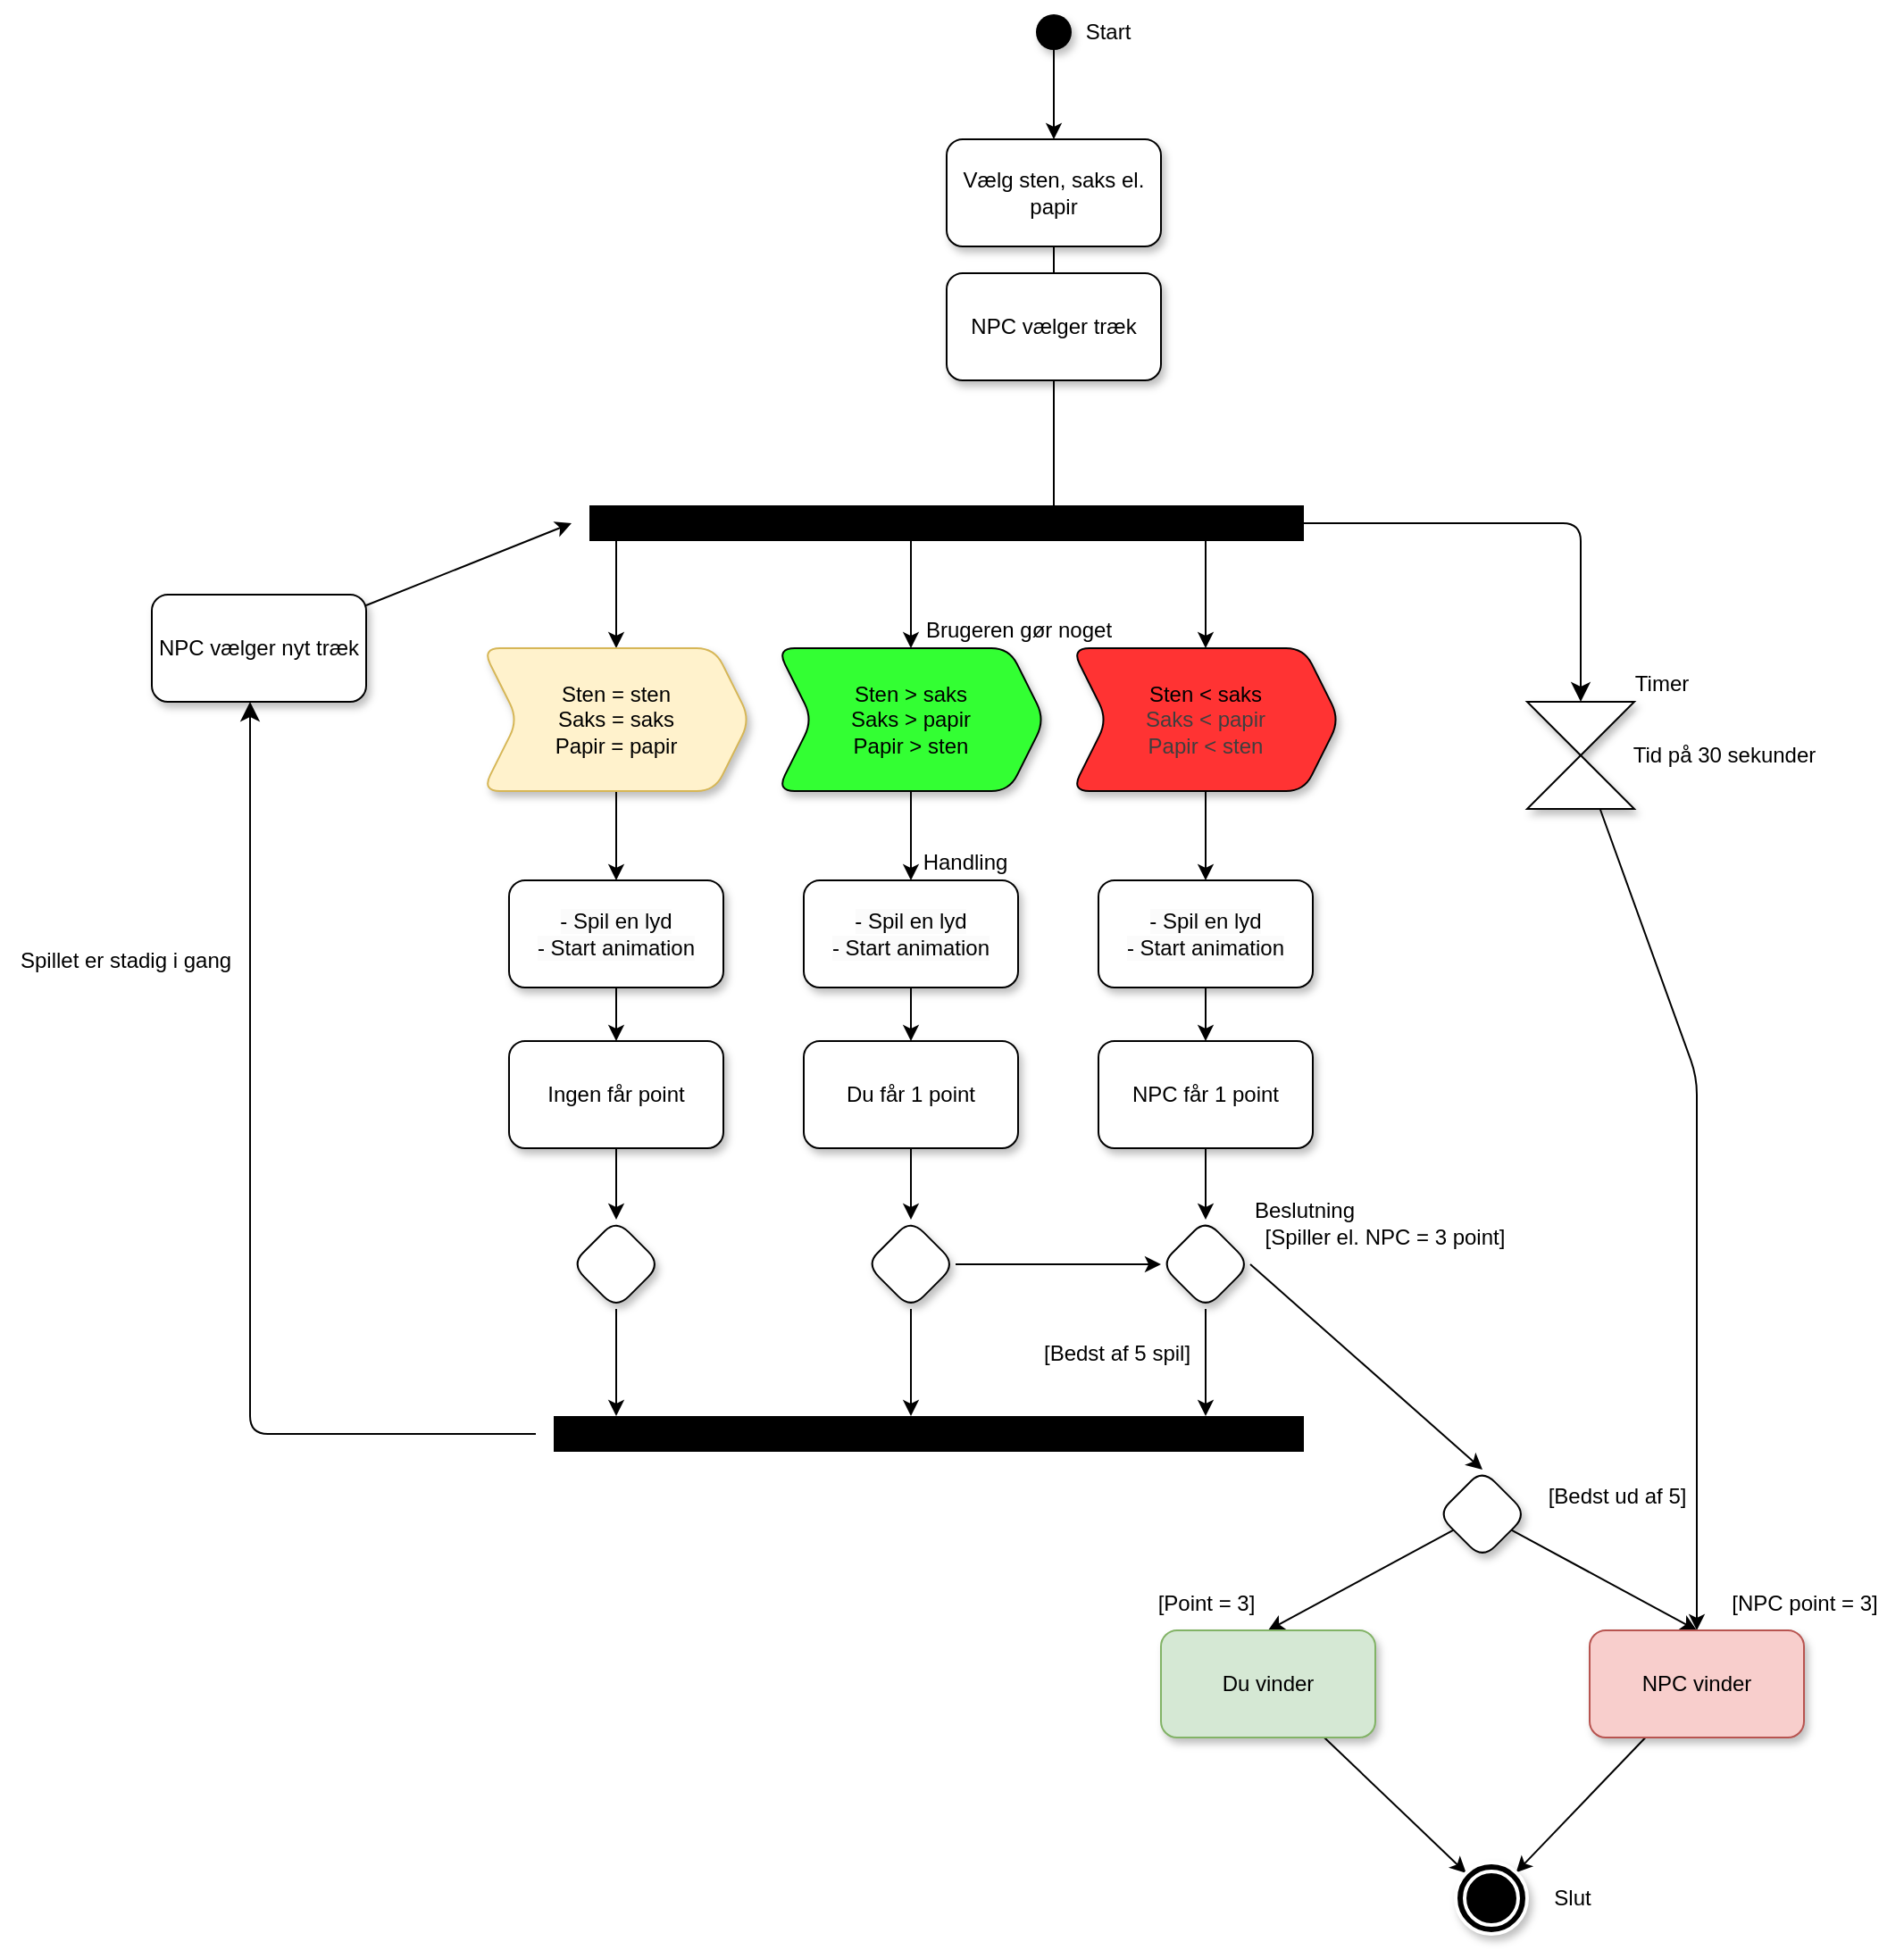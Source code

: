 <mxfile>
    <diagram id="Q45twDarrOkqmXMKoJp_" name="Page-1">
        <mxGraphModel dx="964" dy="2093" grid="1" gridSize="10" guides="1" tooltips="1" connect="1" arrows="1" fold="1" page="1" pageScale="1" pageWidth="827" pageHeight="1169" math="0" shadow="0">
            <root>
                <mxCell id="0"/>
                <mxCell id="1" parent="0"/>
                <mxCell id="3" style="edgeStyle=none;html=1;entryX=0.5;entryY=0;entryDx=0;entryDy=0;strokeColor=default;strokeWidth=1;startArrow=none;startFill=0;endArrow=classic;endFill=1;rounded=1;" edge="1" parent="1" source="5" target="25">
                    <mxGeometry relative="1" as="geometry"/>
                </mxCell>
                <mxCell id="4" style="edgeStyle=none;html=1;strokeColor=default;strokeWidth=1;startArrow=none;startFill=0;endArrow=classic;endFill=1;entryX=0.5;entryY=0;entryDx=0;entryDy=0;rounded=1;" edge="1" parent="1" target="5">
                    <mxGeometry relative="1" as="geometry">
                        <mxPoint x="690" y="-170" as="targetPoint"/>
                        <mxPoint x="660" y="-200" as="sourcePoint"/>
                    </mxGeometry>
                </mxCell>
                <mxCell id="5" value="Sten &amp;gt; saks&lt;div&gt;Saks &amp;gt; papir&lt;/div&gt;&lt;div&gt;Papir &amp;gt; sten&lt;/div&gt;" style="shape=step;perimeter=stepPerimeter;whiteSpace=wrap;html=1;fixedSize=1;shadow=1;rounded=1;fillColor=#33FF33;" vertex="1" parent="1">
                    <mxGeometry x="585" y="-140" width="150" height="80" as="geometry"/>
                </mxCell>
                <mxCell id="6" style="edgeStyle=none;html=1;strokeColor=default;strokeWidth=1;endArrow=classic;endFill=1;startArrow=none;startFill=0;entryX=0.5;entryY=0;entryDx=0;entryDy=0;rounded=1;" edge="1" parent="1" source="7" target="42">
                    <mxGeometry relative="1" as="geometry">
                        <mxPoint x="740" y="-335" as="targetPoint"/>
                    </mxGeometry>
                </mxCell>
                <mxCell id="7" value="" style="shape=waypoint;size=6;pointerEvents=1;points=[];fillColor=default;resizable=0;rotatable=0;perimeter=centerPerimeter;snapToPoint=1;shadow=1;strokeWidth=8;rounded=1;" vertex="1" parent="1">
                    <mxGeometry x="730" y="-495" width="20" height="20" as="geometry"/>
                </mxCell>
                <mxCell id="8" value="" style="edgeStyle=none;orthogonalLoop=1;jettySize=auto;html=1;strokeColor=default;endArrow=none;endFill=0;strokeWidth=20;rounded=1;" edge="1" parent="1">
                    <mxGeometry width="80" relative="1" as="geometry">
                        <mxPoint x="480" y="-210" as="sourcePoint"/>
                        <mxPoint x="880" y="-210" as="targetPoint"/>
                        <Array as="points"/>
                    </mxGeometry>
                </mxCell>
                <mxCell id="9" value="" style="edgeStyle=none;orthogonalLoop=1;jettySize=auto;html=1;strokeColor=default;endArrow=none;endFill=0;strokeWidth=20;rounded=1;" edge="1" parent="1">
                    <mxGeometry width="80" relative="1" as="geometry">
                        <mxPoint x="460" y="300" as="sourcePoint"/>
                        <mxPoint x="880" y="300" as="targetPoint"/>
                        <Array as="points"/>
                    </mxGeometry>
                </mxCell>
                <mxCell id="10" style="edgeStyle=none;html=1;entryX=0.5;entryY=0;entryDx=0;entryDy=0;strokeColor=default;strokeWidth=1;startArrow=none;startFill=0;endArrow=classic;endFill=1;rounded=1;" edge="1" parent="1" source="11" target="13">
                    <mxGeometry relative="1" as="geometry"/>
                </mxCell>
                <mxCell id="11" value="&lt;span style=&quot;color: rgb(0, 0, 0); font-family: Helvetica; font-size: 12px; font-style: normal; font-variant-ligatures: normal; font-variant-caps: normal; font-weight: 400; letter-spacing: normal; orphans: 2; text-align: center; text-indent: 0px; text-transform: none; widows: 2; word-spacing: 0px; -webkit-text-stroke-width: 0px; background-color: rgb(251, 251, 251); text-decoration-thickness: initial; text-decoration-style: initial; text-decoration-color: initial; float: none; display: inline !important;&quot;&gt;- Spil en lyd&lt;/span&gt;&lt;br style=&quot;border-color: var(--border-color); color: rgb(0, 0, 0); font-family: Helvetica; font-size: 12px; font-style: normal; font-variant-ligatures: normal; font-variant-caps: normal; font-weight: 400; letter-spacing: normal; orphans: 2; text-align: center; text-indent: 0px; text-transform: none; widows: 2; word-spacing: 0px; -webkit-text-stroke-width: 0px; background-color: rgb(251, 251, 251); text-decoration-thickness: initial; text-decoration-style: initial; text-decoration-color: initial;&quot;&gt;&lt;span style=&quot;color: rgb(0, 0, 0); font-family: Helvetica; font-size: 12px; font-style: normal; font-variant-ligatures: normal; font-variant-caps: normal; font-weight: 400; letter-spacing: normal; orphans: 2; text-align: center; text-indent: 0px; text-transform: none; widows: 2; word-spacing: 0px; -webkit-text-stroke-width: 0px; background-color: rgb(251, 251, 251); text-decoration-thickness: initial; text-decoration-style: initial; text-decoration-color: initial; float: none; display: inline !important;&quot;&gt;- Start animation&lt;/span&gt;" style="rounded=1;whiteSpace=wrap;html=1;shadow=1;" vertex="1" parent="1">
                    <mxGeometry x="765" y="-10" width="120" height="60" as="geometry"/>
                </mxCell>
                <mxCell id="12" style="edgeStyle=none;html=1;strokeColor=default;strokeWidth=1;startArrow=none;startFill=0;endArrow=classic;endFill=1;entryX=0.5;entryY=0;entryDx=0;entryDy=0;rounded=1;" edge="1" parent="1" source="13" target="18">
                    <mxGeometry relative="1" as="geometry">
                        <mxPoint x="825" y="190" as="targetPoint"/>
                    </mxGeometry>
                </mxCell>
                <mxCell id="13" value="NPC får 1 point" style="rounded=1;whiteSpace=wrap;html=1;shadow=1;" vertex="1" parent="1">
                    <mxGeometry x="765" y="80" width="120" height="60" as="geometry"/>
                </mxCell>
                <mxCell id="14" style="edgeStyle=none;html=1;entryX=0.5;entryY=0;entryDx=0;entryDy=0;strokeColor=default;strokeWidth=1;startArrow=none;startFill=0;endArrow=classic;endFill=1;rounded=1;" edge="1" parent="1" source="16" target="11">
                    <mxGeometry relative="1" as="geometry"/>
                </mxCell>
                <mxCell id="15" style="edgeStyle=none;html=1;strokeColor=default;strokeWidth=1;startArrow=none;startFill=0;endArrow=classic;endFill=1;entryX=0.5;entryY=0;entryDx=0;entryDy=0;rounded=1;" edge="1" parent="1" target="16">
                    <mxGeometry relative="1" as="geometry">
                        <mxPoint x="825" y="-200" as="targetPoint"/>
                        <mxPoint x="825" y="-200" as="sourcePoint"/>
                    </mxGeometry>
                </mxCell>
                <mxCell id="16" value="&lt;span style=&quot;color: rgb(0, 0, 0);&quot;&gt;Sten &amp;lt; saks&lt;/span&gt;&lt;div style=&quot;color: rgb(63, 63, 63); scrollbar-color: rgb(226, 226, 226) rgb(251, 251, 251);&quot;&gt;Saks &amp;lt; papir&lt;/div&gt;&lt;div style=&quot;color: rgb(63, 63, 63); scrollbar-color: rgb(226, 226, 226) rgb(251, 251, 251);&quot;&gt;Papir &amp;lt; sten&lt;/div&gt;" style="shape=step;perimeter=stepPerimeter;whiteSpace=wrap;html=1;fixedSize=1;shadow=1;rounded=1;fillColor=#FF3333;" vertex="1" parent="1">
                    <mxGeometry x="750" y="-140" width="150" height="80" as="geometry"/>
                </mxCell>
                <mxCell id="17" style="edgeStyle=none;html=1;strokeColor=default;strokeWidth=1;startArrow=none;startFill=0;endArrow=classic;endFill=1;rounded=1;" edge="1" parent="1" source="18">
                    <mxGeometry relative="1" as="geometry">
                        <mxPoint x="825" y="290" as="targetPoint"/>
                    </mxGeometry>
                </mxCell>
                <mxCell id="66" style="edgeStyle=none;html=1;exitX=1;exitY=0.5;exitDx=0;exitDy=0;entryX=0.5;entryY=0;entryDx=0;entryDy=0;" edge="1" parent="1" source="18" target="20">
                    <mxGeometry relative="1" as="geometry"/>
                </mxCell>
                <mxCell id="18" value="" style="rhombus;whiteSpace=wrap;html=1;shadow=1;rounded=1;" vertex="1" parent="1">
                    <mxGeometry x="800" y="180" width="50" height="50" as="geometry"/>
                </mxCell>
                <mxCell id="63" style="edgeStyle=none;html=1;" edge="1" parent="1" source="19" target="21">
                    <mxGeometry relative="1" as="geometry">
                        <Array as="points">
                            <mxPoint x="1100" y="100"/>
                        </Array>
                    </mxGeometry>
                </mxCell>
                <mxCell id="19" value="" style="shape=collate;whiteSpace=wrap;html=1;shadow=1;rounded=1;" vertex="1" parent="1">
                    <mxGeometry x="1005" y="-110" width="60" height="60" as="geometry"/>
                </mxCell>
                <mxCell id="59" style="edgeStyle=none;html=1;entryX=0.5;entryY=0;entryDx=0;entryDy=0;" edge="1" parent="1" source="20" target="22">
                    <mxGeometry relative="1" as="geometry"/>
                </mxCell>
                <mxCell id="60" style="edgeStyle=none;html=1;entryX=0.5;entryY=0;entryDx=0;entryDy=0;" edge="1" parent="1" source="20" target="21">
                    <mxGeometry relative="1" as="geometry"/>
                </mxCell>
                <mxCell id="20" value="" style="rhombus;whiteSpace=wrap;html=1;shadow=1;rounded=1;" vertex="1" parent="1">
                    <mxGeometry x="955" y="320" width="50" height="50" as="geometry"/>
                </mxCell>
                <mxCell id="65" style="edgeStyle=none;html=1;" edge="1" parent="1" source="21" target="23">
                    <mxGeometry relative="1" as="geometry"/>
                </mxCell>
                <mxCell id="21" value="NPC vinder" style="rounded=1;whiteSpace=wrap;html=1;shadow=1;fillColor=#f8cecc;strokeColor=#b85450;" vertex="1" parent="1">
                    <mxGeometry x="1040" y="410" width="120" height="60" as="geometry"/>
                </mxCell>
                <mxCell id="64" style="edgeStyle=none;html=1;entryX=0;entryY=0;entryDx=0;entryDy=0;" edge="1" parent="1" source="22" target="23">
                    <mxGeometry relative="1" as="geometry"/>
                </mxCell>
                <mxCell id="22" value="Du vinder" style="rounded=1;whiteSpace=wrap;html=1;shadow=1;fillColor=#d5e8d4;strokeColor=#82b366;" vertex="1" parent="1">
                    <mxGeometry x="800" y="410" width="120" height="60" as="geometry"/>
                </mxCell>
                <mxCell id="23" value="" style="ellipse;shape=doubleEllipse;whiteSpace=wrap;html=1;aspect=fixed;shadow=1;strokeWidth=2;fillColor=#000000;strokeColor=#FFFFFF;rounded=1;" vertex="1" parent="1">
                    <mxGeometry x="965" y="540" width="40" height="40" as="geometry"/>
                </mxCell>
                <mxCell id="24" style="edgeStyle=none;html=1;strokeColor=default;strokeWidth=1;startArrow=none;startFill=0;endArrow=classic;endFill=1;entryX=0.5;entryY=0;entryDx=0;entryDy=0;rounded=1;" edge="1" parent="1" source="25" target="27">
                    <mxGeometry relative="1" as="geometry"/>
                </mxCell>
                <mxCell id="25" value="&lt;span style=&quot;color: rgb(0, 0, 0); font-family: Helvetica; font-size: 12px; font-style: normal; font-variant-ligatures: normal; font-variant-caps: normal; font-weight: 400; letter-spacing: normal; orphans: 2; text-align: center; text-indent: 0px; text-transform: none; widows: 2; word-spacing: 0px; -webkit-text-stroke-width: 0px; background-color: rgb(251, 251, 251); text-decoration-thickness: initial; text-decoration-style: initial; text-decoration-color: initial; float: none; display: inline !important;&quot;&gt;- Spil en lyd&lt;/span&gt;&lt;br style=&quot;border-color: var(--border-color); color: rgb(0, 0, 0); font-family: Helvetica; font-size: 12px; font-style: normal; font-variant-ligatures: normal; font-variant-caps: normal; font-weight: 400; letter-spacing: normal; orphans: 2; text-align: center; text-indent: 0px; text-transform: none; widows: 2; word-spacing: 0px; -webkit-text-stroke-width: 0px; background-color: rgb(251, 251, 251); text-decoration-thickness: initial; text-decoration-style: initial; text-decoration-color: initial;&quot;&gt;&lt;span style=&quot;color: rgb(0, 0, 0); font-family: Helvetica; font-size: 12px; font-style: normal; font-variant-ligatures: normal; font-variant-caps: normal; font-weight: 400; letter-spacing: normal; orphans: 2; text-align: center; text-indent: 0px; text-transform: none; widows: 2; word-spacing: 0px; -webkit-text-stroke-width: 0px; background-color: rgb(251, 251, 251); text-decoration-thickness: initial; text-decoration-style: initial; text-decoration-color: initial; float: none; display: inline !important;&quot;&gt;- Start animation&lt;/span&gt;" style="rounded=1;whiteSpace=wrap;html=1;shadow=1;" vertex="1" parent="1">
                    <mxGeometry x="600" y="-10" width="120" height="60" as="geometry"/>
                </mxCell>
                <mxCell id="26" style="edgeStyle=none;html=1;strokeColor=default;strokeWidth=1;startArrow=none;startFill=0;endArrow=classic;endFill=1;rounded=1;" edge="1" parent="1" source="56">
                    <mxGeometry relative="1" as="geometry">
                        <mxPoint x="660" y="290" as="targetPoint"/>
                    </mxGeometry>
                </mxCell>
                <mxCell id="27" value="Du får 1 point" style="rounded=1;whiteSpace=wrap;html=1;shadow=1;" vertex="1" parent="1">
                    <mxGeometry x="600" y="80" width="120" height="60" as="geometry"/>
                </mxCell>
                <mxCell id="36" value="" style="edgeStyle=segmentEdgeStyle;endArrow=classic;html=1;curved=0;rounded=1;endSize=8;startSize=8;strokeColor=default;strokeWidth=1;entryX=0.5;entryY=0;entryDx=0;entryDy=0;" edge="1" parent="1" target="19">
                    <mxGeometry width="50" height="50" relative="1" as="geometry">
                        <mxPoint x="880" y="-210" as="sourcePoint"/>
                        <mxPoint x="1030" y="-40" as="targetPoint"/>
                    </mxGeometry>
                </mxCell>
                <mxCell id="37" value="Spillet er stadig i gang" style="text;html=1;align=center;verticalAlign=middle;resizable=0;points=[];autosize=1;strokeColor=none;fillColor=none;rounded=1;" vertex="1" parent="1">
                    <mxGeometry x="150" y="20" width="140" height="30" as="geometry"/>
                </mxCell>
                <mxCell id="38" value="[Spiller el. NPC = 3 point]" style="text;html=1;align=center;verticalAlign=middle;resizable=0;points=[];autosize=1;strokeColor=none;fillColor=none;rounded=1;" vertex="1" parent="1">
                    <mxGeometry x="845" y="175" width="160" height="30" as="geometry"/>
                </mxCell>
                <mxCell id="39" value="Tid på 30 sekunder" style="text;html=1;align=center;verticalAlign=middle;resizable=0;points=[];autosize=1;strokeColor=none;fillColor=none;rounded=1;" vertex="1" parent="1">
                    <mxGeometry x="1050" y="-95" width="130" height="30" as="geometry"/>
                </mxCell>
                <mxCell id="40" value="[Bedst ud af 5]" style="text;html=1;align=center;verticalAlign=middle;resizable=0;points=[];autosize=1;strokeColor=none;fillColor=none;rounded=1;" vertex="1" parent="1">
                    <mxGeometry x="1005" y="320" width="100" height="30" as="geometry"/>
                </mxCell>
                <mxCell id="41" style="edgeStyle=none;html=1;strokeColor=default;strokeWidth=1;startArrow=none;startFill=0;endArrow=none;endFill=0;rounded=1;" edge="1" parent="1" source="42">
                    <mxGeometry relative="1" as="geometry">
                        <mxPoint x="740" y="-220" as="targetPoint"/>
                    </mxGeometry>
                </mxCell>
                <mxCell id="42" value="Vælg sten, saks el. papir" style="rounded=1;whiteSpace=wrap;html=1;shadow=1;strokeColor=#000000;strokeWidth=1;fillColor=#FFFFFF;" vertex="1" parent="1">
                    <mxGeometry x="680" y="-425" width="120" height="60" as="geometry"/>
                </mxCell>
                <mxCell id="43" value="Start" style="text;html=1;align=center;verticalAlign=middle;resizable=0;points=[];autosize=1;strokeColor=none;fillColor=none;rounded=1;" vertex="1" parent="1">
                    <mxGeometry x="745" y="-500" width="50" height="30" as="geometry"/>
                </mxCell>
                <mxCell id="44" value="Slut" style="text;html=1;align=center;verticalAlign=middle;resizable=0;points=[];autosize=1;strokeColor=none;fillColor=none;rounded=1;" vertex="1" parent="1">
                    <mxGeometry x="1010" y="545" width="40" height="30" as="geometry"/>
                </mxCell>
                <mxCell id="45" value="Beslutning" style="text;html=1;align=center;verticalAlign=middle;resizable=0;points=[];autosize=1;strokeColor=none;fillColor=none;rounded=1;" vertex="1" parent="1">
                    <mxGeometry x="840" y="160" width="80" height="30" as="geometry"/>
                </mxCell>
                <mxCell id="46" value="Handling" style="text;html=1;align=center;verticalAlign=middle;resizable=0;points=[];autosize=1;strokeColor=none;fillColor=none;rounded=1;" vertex="1" parent="1">
                    <mxGeometry x="655" y="-35" width="70" height="30" as="geometry"/>
                </mxCell>
                <mxCell id="47" value="Timer" style="text;html=1;align=center;verticalAlign=middle;resizable=0;points=[];autosize=1;strokeColor=none;fillColor=none;rounded=1;" vertex="1" parent="1">
                    <mxGeometry x="1055" y="-135" width="50" height="30" as="geometry"/>
                </mxCell>
                <mxCell id="48" value="Brugeren gør noget" style="text;html=1;align=center;verticalAlign=middle;resizable=0;points=[];autosize=1;strokeColor=none;fillColor=none;rounded=1;" vertex="1" parent="1">
                    <mxGeometry x="655" y="-165" width="130" height="30" as="geometry"/>
                </mxCell>
                <mxCell id="49" value="[Bedst af 5 spil]" style="text;html=1;align=center;verticalAlign=middle;resizable=0;points=[];autosize=1;strokeColor=none;fillColor=none;rounded=1;" vertex="1" parent="1">
                    <mxGeometry x="720" y="240" width="110" height="30" as="geometry"/>
                </mxCell>
                <mxCell id="57" value="" style="edgeStyle=none;html=1;strokeColor=default;strokeWidth=1;startArrow=none;startFill=0;endArrow=classic;endFill=1;rounded=1;" edge="1" parent="1" source="27" target="56">
                    <mxGeometry relative="1" as="geometry">
                        <mxPoint x="660" y="290" as="targetPoint"/>
                        <mxPoint x="660" y="140" as="sourcePoint"/>
                    </mxGeometry>
                </mxCell>
                <mxCell id="58" style="edgeStyle=none;html=1;" edge="1" parent="1" source="56" target="18">
                    <mxGeometry relative="1" as="geometry"/>
                </mxCell>
                <mxCell id="56" value="" style="rhombus;whiteSpace=wrap;html=1;shadow=1;rounded=1;" vertex="1" parent="1">
                    <mxGeometry x="635" y="180" width="50" height="50" as="geometry"/>
                </mxCell>
                <mxCell id="61" value="[Point = 3]" style="text;html=1;align=center;verticalAlign=middle;resizable=0;points=[];autosize=1;strokeColor=none;fillColor=none;rounded=1;" vertex="1" parent="1">
                    <mxGeometry x="785" y="380" width="80" height="30" as="geometry"/>
                </mxCell>
                <mxCell id="62" value="[NPC point = 3]" style="text;html=1;align=center;verticalAlign=middle;resizable=0;points=[];autosize=1;strokeColor=none;fillColor=none;rounded=1;" vertex="1" parent="1">
                    <mxGeometry x="1105" y="380" width="110" height="30" as="geometry"/>
                </mxCell>
                <mxCell id="68" value="" style="edgeStyle=elbowEdgeStyle;elbow=horizontal;endArrow=classic;html=1;curved=0;rounded=1;endSize=8;startSize=8;strokeColor=default;strokeWidth=1;" edge="1" parent="1" target="67">
                    <mxGeometry width="50" height="50" relative="1" as="geometry">
                        <mxPoint x="450" y="300" as="sourcePoint"/>
                        <mxPoint x="640" y="-260" as="targetPoint"/>
                        <Array as="points">
                            <mxPoint x="290" y="80"/>
                        </Array>
                    </mxGeometry>
                </mxCell>
                <mxCell id="69" style="edgeStyle=none;html=1;" edge="1" parent="1" source="67">
                    <mxGeometry relative="1" as="geometry">
                        <mxPoint x="470" y="-210" as="targetPoint"/>
                    </mxGeometry>
                </mxCell>
                <mxCell id="67" value="NPC vælger nyt træk" style="rounded=1;whiteSpace=wrap;html=1;shadow=1;" vertex="1" parent="1">
                    <mxGeometry x="235" y="-170" width="120" height="60" as="geometry"/>
                </mxCell>
                <mxCell id="70" value="NPC vælger træk" style="rounded=1;whiteSpace=wrap;html=1;shadow=1;" vertex="1" parent="1">
                    <mxGeometry x="680" y="-350" width="120" height="60" as="geometry"/>
                </mxCell>
                <mxCell id="71" style="edgeStyle=none;html=1;entryX=0.5;entryY=0;entryDx=0;entryDy=0;strokeColor=default;strokeWidth=1;startArrow=none;startFill=0;endArrow=classic;endFill=1;rounded=1;" edge="1" parent="1" source="73">
                    <mxGeometry relative="1" as="geometry">
                        <mxPoint x="495" y="-10" as="targetPoint"/>
                    </mxGeometry>
                </mxCell>
                <mxCell id="72" style="edgeStyle=none;html=1;strokeColor=default;strokeWidth=1;startArrow=none;startFill=0;endArrow=classic;endFill=1;entryX=0.5;entryY=0;entryDx=0;entryDy=0;rounded=1;" edge="1" parent="1" target="73">
                    <mxGeometry relative="1" as="geometry">
                        <mxPoint x="525" y="-170" as="targetPoint"/>
                        <mxPoint x="495" y="-200" as="sourcePoint"/>
                    </mxGeometry>
                </mxCell>
                <mxCell id="73" value="Sten = sten&lt;div&gt;Saks = saks&lt;/div&gt;&lt;div&gt;Papir = papir&lt;/div&gt;" style="shape=step;perimeter=stepPerimeter;whiteSpace=wrap;html=1;fixedSize=1;shadow=1;rounded=1;fillColor=#fff2cc;strokeColor=#d6b656;" vertex="1" parent="1">
                    <mxGeometry x="420" y="-140" width="150" height="80" as="geometry"/>
                </mxCell>
                <mxCell id="74" style="edgeStyle=none;html=1;strokeColor=default;strokeWidth=1;startArrow=none;startFill=0;endArrow=classic;endFill=1;entryX=0.5;entryY=0;entryDx=0;entryDy=0;rounded=1;" edge="1" parent="1">
                    <mxGeometry relative="1" as="geometry">
                        <mxPoint x="495" y="50" as="sourcePoint"/>
                        <mxPoint x="495" y="80" as="targetPoint"/>
                    </mxGeometry>
                </mxCell>
                <mxCell id="76" value="" style="edgeStyle=none;html=1;strokeColor=default;strokeWidth=1;startArrow=none;startFill=0;endArrow=classic;endFill=1;rounded=1;" edge="1" parent="1" target="77">
                    <mxGeometry relative="1" as="geometry">
                        <mxPoint x="495" y="290" as="targetPoint"/>
                        <mxPoint x="495" y="140" as="sourcePoint"/>
                    </mxGeometry>
                </mxCell>
                <mxCell id="78" style="edgeStyle=none;html=1;" edge="1" parent="1" source="77">
                    <mxGeometry relative="1" as="geometry">
                        <mxPoint x="495" y="290" as="targetPoint"/>
                    </mxGeometry>
                </mxCell>
                <mxCell id="77" value="" style="rhombus;whiteSpace=wrap;html=1;shadow=1;rounded=1;" vertex="1" parent="1">
                    <mxGeometry x="470" y="180" width="50" height="50" as="geometry"/>
                </mxCell>
                <mxCell id="79" value="&lt;span style=&quot;color: rgb(0, 0, 0); font-family: Helvetica; font-size: 12px; font-style: normal; font-variant-ligatures: normal; font-variant-caps: normal; font-weight: 400; letter-spacing: normal; orphans: 2; text-align: center; text-indent: 0px; text-transform: none; widows: 2; word-spacing: 0px; -webkit-text-stroke-width: 0px; background-color: rgb(251, 251, 251); text-decoration-thickness: initial; text-decoration-style: initial; text-decoration-color: initial; float: none; display: inline !important;&quot;&gt;- Spil en lyd&lt;/span&gt;&lt;br style=&quot;border-color: var(--border-color); color: rgb(0, 0, 0); font-family: Helvetica; font-size: 12px; font-style: normal; font-variant-ligatures: normal; font-variant-caps: normal; font-weight: 400; letter-spacing: normal; orphans: 2; text-align: center; text-indent: 0px; text-transform: none; widows: 2; word-spacing: 0px; -webkit-text-stroke-width: 0px; background-color: rgb(251, 251, 251); text-decoration-thickness: initial; text-decoration-style: initial; text-decoration-color: initial;&quot;&gt;&lt;span style=&quot;color: rgb(0, 0, 0); font-family: Helvetica; font-size: 12px; font-style: normal; font-variant-ligatures: normal; font-variant-caps: normal; font-weight: 400; letter-spacing: normal; orphans: 2; text-align: center; text-indent: 0px; text-transform: none; widows: 2; word-spacing: 0px; -webkit-text-stroke-width: 0px; background-color: rgb(251, 251, 251); text-decoration-thickness: initial; text-decoration-style: initial; text-decoration-color: initial; float: none; display: inline !important;&quot;&gt;- Start animation&lt;/span&gt;" style="rounded=1;whiteSpace=wrap;html=1;shadow=1;" vertex="1" parent="1">
                    <mxGeometry x="435" y="-10" width="120" height="60" as="geometry"/>
                </mxCell>
                <mxCell id="80" value="Ingen får point" style="rounded=1;whiteSpace=wrap;html=1;shadow=1;" vertex="1" parent="1">
                    <mxGeometry x="435" y="80" width="120" height="60" as="geometry"/>
                </mxCell>
            </root>
        </mxGraphModel>
    </diagram>
</mxfile>